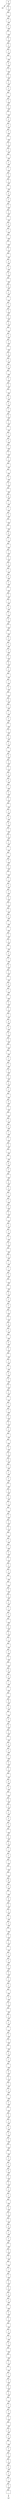 digraph ReporteLista{ node [shape=record fontname=Arial];
var0 [shape=none label="null"];
var1 -> var0;
var1 [label="M"];
var1 -> var2;
var2 -> var1;
var2 [label="e"];
var2 -> var3;
var3 -> var2;
var3 [label=" "];
var3 -> var4;
var4 -> var3;
var4 [label="l"];
var4 -> var5;
var5 -> var4;
var5 [label="o"];
var5 -> var6;
var6 -> var5;
var6 [label=" "];
var6 -> var7;
var7 -> var6;
var7 [label="h"];
var7 -> var8;
var8 -> var7;
var8 [label="a"];
var8 -> var9;
var9 -> var8;
var9 [label="n"];
var9 -> var10;
var10 -> var9;
var10 [label=" "];
var10 -> var11;
var11 -> var10;
var11 [label="d"];
var11 -> var12;
var12 -> var11;
var12 [label="i"];
var12 -> var13;
var13 -> var12;
var13 [label="c"];
var13 -> var14;
var14 -> var13;
var14 [label="h"];
var14 -> var15;
var15 -> var14;
var15 [label="o"];
var15 -> var16;
var16 -> var15;
var16 [label=" "];
var16 -> var17;
var17 -> var16;
var17 [label="y"];
var17 -> var18;
var18 -> var17;
var18 [label="a"];
var18 -> var19;
var19 -> var18;
var19 [label=" "];
var19 -> var20;
var20 -> var19;
var20 [label="q"];
var20 -> var21;
var21 -> var20;
var21 [label="u"];
var21 -> var22;
var22 -> var21;
var22 [label="e"];
var22 -> var23;
var23 -> var22;
var23 [label=" "];
var23 -> var24;
var24 -> var23;
var24 [label="n"];
var24 -> var25;
var25 -> var24;
var25 [label="o"];
var25 -> var26;
var26 -> var25;
var26 [label=" "];
var26 -> var27;
var27 -> var26;
var27 [label="e"];
var27 -> var28;
var28 -> var27;
var28 [label="r"];
var28 -> var29;
var29 -> var28;
var29 [label="e"];
var29 -> var30;
var30 -> var29;
var30 [label="s"];
var30 -> var31;
var31 -> var30;
var31 [label=" "];
var31 -> var32;
var32 -> var31;
var32 [label="p"];
var32 -> var33;
var33 -> var32;
var33 [label="a"];
var33 -> var34;
var34 -> var33;
var34 [label="r"];
var34 -> var35;
var35 -> var34;
var35 [label="a"];
var35 -> var36;
var36 -> var35;
var36 [label=" "];
var36 -> var37;
var37 -> var36;
var37 [label="m"];
var37 -> var38;
var38 -> var37;
var38 [label="i"];
var38 -> var39;
var39 -> var38;
var39 [label="."];
var39 -> var40;
var40 -> var39;
var40 [label=" "];
var40 -> var41;
var41 -> var40;
var41 [label="Y"];
var41 -> var42;
var42 -> var41;
var42 [label=" "];
var42 -> var43;
var43 -> var42;
var43 [label="q"];
var43 -> var44;
var44 -> var43;
var44 [label="u"];
var44 -> var45;
var45 -> var44;
var45 [label="e"];
var45 -> var46;
var46 -> var45;
var46 [label=" "];
var46 -> var47;
var47 -> var46;
var47 [label="m"];
var47 -> var48;
var48 -> var47;
var48 [label="e"];
var48 -> var49;
var49 -> var48;
var49 [label=" "];
var49 -> var50;
var50 -> var49;
var50 [label="v"];
var50 -> var51;
var51 -> var50;
var51 [label="a"];
var51 -> var52;
var52 -> var51;
var52 [label="y"];
var52 -> var53;
var53 -> var52;
var53 [label="a"];
var53 -> var54;
var54 -> var53;
var54 [label=" "];
var54 -> var55;
var55 -> var54;
var55 [label="y"];
var55 -> var56;
var56 -> var55;
var56 [label="a"];
var56 -> var57;
var57 -> var56;
var57 [label=" "];
var57 -> var58;
var58 -> var57;
var58 [label="q"];
var58 -> var59;
var59 -> var58;
var59 [label="u"];
var59 -> var60;
var60 -> var59;
var60 [label="e"];
var60 -> var61;
var61 -> var60;
var61 [label=" "];
var61 -> var62;
var62 -> var61;
var62 [label="n"];
var62 -> var63;
var63 -> var62;
var63 [label="o"];
var63 -> var64;
var64 -> var63;
var64 [label=" "];
var64 -> var65;
var65 -> var64;
var65 [label="h"];
var65 -> var66;
var66 -> var65;
var66 [label="a"];
var66 -> var67;
var67 -> var66;
var67 [label="c"];
var67 -> var68;
var68 -> var67;
var68 [label="e"];
var68 -> var69;
var69 -> var68;
var69 [label="s"];
var69 -> var70;
var70 -> var69;
var70 [label=" "];
var70 -> var71;
var71 -> var70;
var71 [label="f"];
var71 -> var72;
var72 -> var71;
var72 [label="e"];
var72 -> var73;
var73 -> var72;
var73 [label="l"];
var73 -> var74;
var74 -> var73;
var74 [label="i"];
var74 -> var75;
var75 -> var74;
var75 [label="z"];
var75 -> var76;
var76 -> var75;
var76 [label="."];
var76 -> var77;
var77 -> var76;
var77 [label=" "];
var77 -> var78;
var78 -> var77;
var78 [label="Y"];
var78 -> var79;
var79 -> var78;
var79 [label="o"];
var79 -> var80;
var80 -> var79;
var80 [label=" "];
var80 -> var81;
var81 -> var80;
var81 [label="g"];
var81 -> var82;
var82 -> var81;
var82 [label="i"];
var82 -> var83;
var83 -> var82;
var83 [label="r"];
var83 -> var84;
var84 -> var83;
var84 [label="o"];
var84 -> var85;
var85 -> var84;
var85 [label=","];
var85 -> var86;
var86 -> var85;
var86 [label=" "];
var86 -> var87;
var87 -> var86;
var87 [label="m"];
var87 -> var88;
var88 -> var87;
var88 [label="i"];
var88 -> var89;
var89 -> var88;
var89 [label=" "];
var89 -> var90;
var90 -> var89;
var90 [label="c"];
var90 -> var91;
var91 -> var90;
var91 [label="u"];
var91 -> var92;
var92 -> var91;
var92 [label="e"];
var92 -> var93;
var93 -> var92;
var93 [label="r"];
var93 -> var94;
var94 -> var93;
var94 [label="p"];
var94 -> var95;
var95 -> var94;
var95 [label="o"];
var95 -> var96;
var96 -> var95;
var96 [label=" "];
var96 -> var97;
var97 -> var96;
var97 [label="f"];
var97 -> var98;
var98 -> var97;
var98 [label="l"];
var98 -> var99;
var99 -> var98;
var99 [label="o"];
var99 -> var100;
var100 -> var99;
var100 [label="t"];
var100 -> var101;
var101 -> var100;
var101 [label="a"];
var101 -> var102;
var102 -> var101;
var102 [label="."];
var102 -> var103;
var103 -> var102;
var103 [label=" "];
var103 -> var104;
var104 -> var103;
var104 [label="C"];
var104 -> var105;
var105 -> var104;
var105 [label="u"];
var105 -> var106;
var106 -> var105;
var106 [label="a"];
var106 -> var107;
var107 -> var106;
var107 [label="n"];
var107 -> var108;
var108 -> var107;
var108 [label="d"];
var108 -> var109;
var109 -> var108;
var109 [label="o"];
var109 -> var110;
var110 -> var109;
var110 [label=" "];
var110 -> var111;
var111 -> var110;
var111 [label="t"];
var111 -> var112;
var112 -> var111;
var112 [label="e"];
var112 -> var113;
var113 -> var112;
var113 [label=" "];
var113 -> var114;
var114 -> var113;
var114 [label="m"];
var114 -> var115;
var115 -> var114;
var115 [label="i"];
var115 -> var116;
var116 -> var115;
var116 [label="r"];
var116 -> var117;
var117 -> var116;
var117 [label="o"];
var117 -> var118;
var118 -> var117;
var118 [label=" "];
var118 -> var119;
var119 -> var118;
var119 [label="l"];
var119 -> var120;
var120 -> var119;
var120 [label="a"];
var120 -> var121;
var121 -> var120;
var121 [label="s"];
var121 -> var122;
var122 -> var121;
var122 [label=" "];
var122 -> var123;
var123 -> var122;
var123 [label="p"];
var123 -> var124;
var124 -> var123;
var124 [label="a"];
var124 -> var125;
var125 -> var124;
var125 [label="l"];
var125 -> var126;
var126 -> var125;
var126 [label="a"];
var126 -> var127;
var127 -> var126;
var127 [label="b"];
var127 -> var128;
var128 -> var127;
var128 [label="r"];
var128 -> var129;
var129 -> var128;
var129 [label="a"];
var129 -> var130;
var130 -> var129;
var130 [label="s"];
var130 -> var131;
var131 -> var130;
var131 [label=" "];
var131 -> var132;
var132 -> var131;
var132 [label="s"];
var132 -> var133;
var133 -> var132;
var133 [label="o"];
var133 -> var134;
var134 -> var133;
var134 [label="b"];
var134 -> var135;
var135 -> var134;
var135 [label="r"];
var135 -> var136;
var136 -> var135;
var136 [label="a"];
var136 -> var137;
var137 -> var136;
var137 [label="n"];
var137 -> var138;
var138 -> var137;
var138 [label="."];
var138 -> var139;
var139 -> var138;
var139 [label=" "];
var139 -> var140;
var140 -> var139;
var140 [label="Y"];
var140 -> var141;
var141 -> var140;
var141 [label="o"];
var141 -> var142;
var142 -> var141;
var142 [label=" "];
var142 -> var143;
var143 -> var142;
var143 [label="r"];
var143 -> var144;
var144 -> var143;
var144 [label="e"];
var144 -> var145;
var145 -> var144;
var145 [label="s"];
var145 -> var146;
var146 -> var145;
var146 [label="p"];
var146 -> var147;
var147 -> var146;
var147 [label="i"];
var147 -> var148;
var148 -> var147;
var148 [label="r"];
var148 -> var149;
var149 -> var148;
var149 [label="o"];
var149 -> var150;
var150 -> var149;
var150 [label=","];
var150 -> var151;
var151 -> var150;
var151 [label=" "];
var151 -> var152;
var152 -> var151;
var152 [label="t"];
var152 -> var153;
var153 -> var152;
var153 [label="u"];
var153 -> var154;
var154 -> var153;
var154 [label=" "];
var154 -> var155;
var155 -> var154;
var155 [label="e"];
var155 -> var156;
var156 -> var155;
var156 [label="r"];
var156 -> var157;
var157 -> var156;
var157 [label="e"];
var157 -> var158;
var158 -> var157;
var158 [label="s"];
var158 -> var159;
var159 -> var158;
var159 [label=" "];
var159 -> var160;
var160 -> var159;
var160 [label="m"];
var160 -> var161;
var161 -> var160;
var161 [label="i"];
var161 -> var162;
var162 -> var161;
var162 [label=" "];
var162 -> var163;
var163 -> var162;
var163 [label="o"];
var163 -> var164;
var164 -> var163;
var164 [label="x"];
var164 -> var165;
var165 -> var164;
var165 [label="i"];
var165 -> var166;
var166 -> var165;
var166 [label="g"];
var166 -> var167;
var167 -> var166;
var167 [label="e"];
var167 -> var168;
var168 -> var167;
var168 [label="n"];
var168 -> var169;
var169 -> var168;
var169 [label="o"];
var169 -> var170;
var170 -> var169;
var170 [label="."];
var170 -> var171;
var171 -> var170;
var171 [label=" "];
var171 -> var172;
var172 -> var171;
var172 [label="L"];
var172 -> var173;
var173 -> var172;
var173 [label="l"];
var173 -> var174;
var174 -> var173;
var174 [label="e"];
var174 -> var175;
var175 -> var174;
var175 [label="n"];
var175 -> var176;
var176 -> var175;
var176 [label="a"];
var176 -> var177;
var177 -> var176;
var177 [label="s"];
var177 -> var178;
var178 -> var177;
var178 [label=" "];
var178 -> var179;
var179 -> var178;
var179 [label="m"];
var179 -> var180;
var180 -> var179;
var180 [label="i"];
var180 -> var181;
var181 -> var180;
var181 [label=" "];
var181 -> var182;
var182 -> var181;
var182 [label="v"];
var182 -> var183;
var183 -> var182;
var183 [label="a"];
var183 -> var184;
var184 -> var183;
var184 [label="c"];
var184 -> var185;
var185 -> var184;
var185 [label="i"];
var185 -> var186;
var186 -> var185;
var186 [label="o"];
var186 -> var187;
var187 -> var186;
var187 [label=","];
var187 -> var188;
var188 -> var187;
var188 [label=" "];
var188 -> var189;
var189 -> var188;
var189 [label="m"];
var189 -> var190;
var190 -> var189;
var190 [label="e"];
var190 -> var191;
var191 -> var190;
var191 [label=" "];
var191 -> var192;
var192 -> var191;
var192 [label="q"];
var192 -> var193;
var193 -> var192;
var193 [label="u"];
var193 -> var194;
var194 -> var193;
var194 [label="i"];
var194 -> var195;
var195 -> var194;
var195 [label="t"];
var195 -> var196;
var196 -> var195;
var196 [label="a"];
var196 -> var197;
var197 -> var196;
var197 [label="s"];
var197 -> var198;
var198 -> var197;
var198 [label=" "];
var198 -> var199;
var199 -> var198;
var199 [label="e"];
var199 -> var200;
var200 -> var199;
var200 [label="s"];
var200 -> var201;
var201 -> var200;
var201 [label="t"];
var201 -> var202;
var202 -> var201;
var202 [label="e"];
var202 -> var203;
var203 -> var202;
var203 [label=" "];
var203 -> var204;
var204 -> var203;
var204 [label="f"];
var204 -> var205;
var205 -> var204;
var205 [label="r"];
var205 -> var206;
var206 -> var205;
var206 [label="i"];
var206 -> var207;
var207 -> var206;
var207 [label="o"];
var207 -> var208;
var208 -> var207;
var208 [label="."];
var208 -> var209;
var209 -> var208;
var209 [label=" "];
var209 -> var210;
var210 -> var209;
var210 [label="C"];
var210 -> var211;
var211 -> var210;
var211 [label="o"];
var211 -> var212;
var212 -> var211;
var212 [label="n"];
var212 -> var213;
var213 -> var212;
var213 [label="t"];
var213 -> var214;
var214 -> var213;
var214 [label="i"];
var214 -> var215;
var215 -> var214;
var215 [label="g"];
var215 -> var216;
var216 -> var215;
var216 [label="o"];
var216 -> var217;
var217 -> var216;
var217 [label=" "];
var217 -> var218;
var218 -> var217;
var218 [label="m"];
var218 -> var219;
var219 -> var218;
var219 [label="e"];
var219 -> var220;
var220 -> var219;
var220 [label=" "];
var220 -> var221;
var221 -> var220;
var221 [label="s"];
var221 -> var222;
var222 -> var221;
var222 [label="i"];
var222 -> var223;
var223 -> var222;
var223 [label="e"];
var223 -> var224;
var224 -> var223;
var224 [label="n"];
var224 -> var225;
var225 -> var224;
var225 [label="t"];
var225 -> var226;
var226 -> var225;
var226 [label="o"];
var226 -> var227;
var227 -> var226;
var227 [label=" "];
var227 -> var228;
var228 -> var227;
var228 [label="l"];
var228 -> var229;
var229 -> var228;
var229 [label="l"];
var229 -> var230;
var230 -> var229;
var230 [label="e"];
var230 -> var231;
var231 -> var230;
var231 [label="n"];
var231 -> var232;
var232 -> var231;
var232 [label="o"];
var232 -> var233;
var233 -> var232;
var233 [label="."];
var233 -> var234;
var234 -> var233;
var234 [label=" "];
var234 -> var235;
var235 -> var234;
var235 [label="C"];
var235 -> var236;
var236 -> var235;
var236 [label="a"];
var236 -> var237;
var237 -> var236;
var237 [label="m"];
var237 -> var238;
var238 -> var237;
var238 [label="i"];
var238 -> var239;
var239 -> var238;
var239 [label="n"];
var239 -> var240;
var240 -> var239;
var240 [label="o"];
var240 -> var241;
var241 -> var240;
var241 [label=" "];
var241 -> var242;
var242 -> var241;
var242 [label="p"];
var242 -> var243;
var243 -> var242;
var243 [label="o"];
var243 -> var244;
var244 -> var243;
var244 [label="r"];
var244 -> var245;
var245 -> var244;
var245 [label=" "];
var245 -> var246;
var246 -> var245;
var246 [label="l"];
var246 -> var247;
var247 -> var246;
var247 [label="o"];
var247 -> var248;
var248 -> var247;
var248 [label="s"];
var248 -> var249;
var249 -> var248;
var249 [label=" "];
var249 -> var250;
var250 -> var249;
var250 [label="c"];
var250 -> var251;
var251 -> var250;
var251 [label="i"];
var251 -> var252;
var252 -> var251;
var252 [label="e"];
var252 -> var253;
var253 -> var252;
var253 [label="l"];
var253 -> var254;
var254 -> var253;
var254 [label="o"];
var254 -> var255;
var255 -> var254;
var255 [label="s"];
var255 -> var256;
var256 -> var255;
var256 [label="."];
var256 -> var257;
var257 -> var256;
var257 [label=" "];
var257 -> var258;
var258 -> var257;
var258 [label="V"];
var258 -> var259;
var259 -> var258;
var259 [label="u"];
var259 -> var260;
var260 -> var259;
var260 [label="e"];
var260 -> var261;
var261 -> var260;
var261 [label="l"];
var261 -> var262;
var262 -> var261;
var262 [label="o"];
var262 -> var263;
var263 -> var262;
var263 [label=" "];
var263 -> var264;
var264 -> var263;
var264 [label="p"];
var264 -> var265;
var265 -> var264;
var265 [label="o"];
var265 -> var266;
var266 -> var265;
var266 [label="r"];
var266 -> var267;
var267 -> var266;
var267 [label=" "];
var267 -> var268;
var268 -> var267;
var268 [label="e"];
var268 -> var269;
var269 -> var268;
var269 [label="l"];
var269 -> var270;
var270 -> var269;
var270 [label=" "];
var270 -> var271;
var271 -> var270;
var271 [label="m"];
var271 -> var272;
var272 -> var271;
var272 [label="a"];
var272 -> var273;
var273 -> var272;
var273 [label="r"];
var273 -> var274;
var274 -> var273;
var274 [label="."];
var274 -> var275;
var275 -> var274;
var275 [label=" "];
var275 -> var276;
var276 -> var275;
var276 [label="N"];
var276 -> var277;
var277 -> var276;
var277 [label="o"];
var277 -> var278;
var278 -> var277;
var278 [label=" "];
var278 -> var279;
var279 -> var278;
var279 [label="h"];
var279 -> var280;
var280 -> var279;
var280 [label="a"];
var280 -> var281;
var281 -> var280;
var281 [label="y"];
var281 -> var282;
var282 -> var281;
var282 [label=" "];
var282 -> var283;
var283 -> var282;
var283 [label="q"];
var283 -> var284;
var284 -> var283;
var284 [label="u"];
var284 -> var285;
var285 -> var284;
var285 [label="i"];
var285 -> var286;
var286 -> var285;
var286 [label="e"];
var286 -> var287;
var287 -> var286;
var287 [label="n"];
var287 -> var288;
var288 -> var287;
var288 [label=" "];
var288 -> var289;
var289 -> var288;
var289 [label="m"];
var289 -> var290;
var290 -> var289;
var290 [label="e"];
var290 -> var291;
var291 -> var290;
var291 [label=" "];
var291 -> var292;
var292 -> var291;
var292 [label="p"];
var292 -> var293;
var293 -> var292;
var293 [label="u"];
var293 -> var294;
var294 -> var293;
var294 [label="e"];
var294 -> var295;
var295 -> var294;
var295 [label="d"];
var295 -> var296;
var296 -> var295;
var296 [label="a"];
var296 -> var297;
var297 -> var296;
var297 [label=" "];
var297 -> var298;
var298 -> var297;
var298 [label="p"];
var298 -> var299;
var299 -> var298;
var299 [label="a"];
var299 -> var300;
var300 -> var299;
var300 [label="r"];
var300 -> var301;
var301 -> var300;
var301 [label="a"];
var301 -> var302;
var302 -> var301;
var302 [label="r"];
var302 -> var303;
var303 -> var302;
var303 [label="."];
var303 -> var304;
var304 -> var303;
var304 [label=" "];
var304 -> var305;
var305 -> var304;
var305 [label="M"];
var305 -> var306;
var306 -> var305;
var306 [label="e"];
var306 -> var307;
var307 -> var306;
var307 [label=" "];
var307 -> var308;
var308 -> var307;
var308 [label="g"];
var308 -> var309;
var309 -> var308;
var309 [label="u"];
var309 -> var310;
var310 -> var309;
var310 [label="s"];
var310 -> var311;
var311 -> var310;
var311 [label="t"];
var311 -> var312;
var312 -> var311;
var312 [label="a"];
var312 -> var313;
var313 -> var312;
var313 [label=" "];
var313 -> var314;
var314 -> var313;
var314 [label="t"];
var314 -> var315;
var315 -> var314;
var315 [label="u"];
var315 -> var316;
var316 -> var315;
var316 [label=" "];
var316 -> var317;
var317 -> var316;
var317 [label="v"];
var317 -> var318;
var318 -> var317;
var318 [label="e"];
var318 -> var319;
var319 -> var318;
var319 [label="n"];
var319 -> var320;
var320 -> var319;
var320 [label="e"];
var320 -> var321;
var321 -> var320;
var321 [label="n"];
var321 -> var322;
var322 -> var321;
var322 [label="o"];
var322 -> var323;
var323 -> var322;
var323 [label=" "];
var323 -> var324;
var324 -> var323;
var324 [label="n"];
var324 -> var325;
var325 -> var324;
var325 [label="o"];
var325 -> var326;
var326 -> var325;
var326 [label=" "];
var326 -> var327;
var327 -> var326;
var327 [label="s"];
var327 -> var328;
var328 -> var327;
var328 [label="e"];
var328 -> var329;
var329 -> var328;
var329 [label=" "];
var329 -> var330;
var330 -> var329;
var330 [label="s"];
var330 -> var331;
var331 -> var330;
var331 [label="i"];
var331 -> var332;
var332 -> var331;
var332 [label=" "];
var332 -> var333;
var333 -> var332;
var333 [label="e"];
var333 -> var334;
var334 -> var333;
var334 [label="s"];
var334 -> var335;
var335 -> var334;
var335 [label=" "];
var335 -> var336;
var336 -> var335;
var336 [label="m"];
var336 -> var337;
var337 -> var336;
var337 [label="a"];
var337 -> var338;
var338 -> var337;
var338 [label="l"];
var338 -> var339;
var339 -> var338;
var339 [label="o"];
var339 -> var340;
var340 -> var339;
var340 [label=" "];
var340 -> var341;
var341 -> var340;
var341 [label="o"];
var341 -> var342;
var342 -> var341;
var342 [label=" "];
var342 -> var343;
var343 -> var342;
var343 [label="b"];
var343 -> var344;
var344 -> var343;
var344 [label="u"];
var344 -> var345;
var345 -> var344;
var345 [label="e"];
var345 -> var346;
var346 -> var345;
var346 [label="n"];
var346 -> var347;
var347 -> var346;
var347 [label="o"];
var347 -> var348;
var348 -> var347;
var348 [label="."];
var348 -> var349;
var349 -> var348;
var349 [label=" "];
var349 -> var350;
var350 -> var349;
var350 [label="V"];
var350 -> var351;
var351 -> var350;
var351 [label="a"];
var351 -> var352;
var352 -> var351;
var352 [label="m"];
var352 -> var353;
var353 -> var352;
var353 [label="o"];
var353 -> var354;
var354 -> var353;
var354 [label="n"];
var354 -> var355;
var355 -> var354;
var355 [label="o"];
var355 -> var356;
var356 -> var355;
var356 [label="s"];
var356 -> var357;
var357 -> var356;
var357 [label=" "];
var357 -> var358;
var358 -> var357;
var358 [label="p"];
var358 -> var359;
var359 -> var358;
var359 [label="o"];
var359 -> var360;
var360 -> var359;
var360 [label="r"];
var360 -> var361;
var361 -> var360;
var361 [label="q"];
var361 -> var362;
var362 -> var361;
var362 [label="u"];
var362 -> var363;
var363 -> var362;
var363 [label="e"];
var363 -> var364;
var364 -> var363;
var364 [label=" "];
var364 -> var365;
var365 -> var364;
var365 [label="e"];
var365 -> var366;
var366 -> var365;
var366 [label="l"];
var366 -> var367;
var367 -> var366;
var367 [label=" "];
var367 -> var368;
var368 -> var367;
var368 [label="t"];
var368 -> var369;
var369 -> var368;
var369 [label="i"];
var369 -> var370;
var370 -> var369;
var370 [label="e"];
var370 -> var371;
var371 -> var370;
var371 [label="m"];
var371 -> var372;
var372 -> var371;
var372 [label="p"];
var372 -> var373;
var373 -> var372;
var373 [label="o"];
var373 -> var374;
var374 -> var373;
var374 [label=" "];
var374 -> var375;
var375 -> var374;
var375 [label="e"];
var375 -> var376;
var376 -> var375;
var376 [label="s"];
var376 -> var377;
var377 -> var376;
var377 [label=" "];
var377 -> var378;
var378 -> var377;
var378 [label="o"];
var378 -> var379;
var379 -> var378;
var379 [label="r"];
var379 -> var380;
var380 -> var379;
var380 [label="o"];
var380 -> var381;
var381 -> var380;
var381 [label="."];
var381 -> var382;
var382 -> var381;
var382 [label=" "];
var382 -> var383;
var383 -> var382;
var383 [label="Y"];
var383 -> var384;
var384 -> var383;
var384 [label=" "];
var384 -> var385;
var385 -> var384;
var385 [label="c"];
var385 -> var386;
var386 -> var385;
var386 [label="a"];
var386 -> var387;
var387 -> var386;
var387 [label="d"];
var387 -> var388;
var388 -> var387;
var388 [label="a"];
var388 -> var389;
var389 -> var388;
var389 [label=" "];
var389 -> var390;
var390 -> var389;
var390 [label="v"];
var390 -> var391;
var391 -> var390;
var391 [label="e"];
var391 -> var392;
var392 -> var391;
var392 [label="z"];
var392 -> var393;
var393 -> var392;
var393 [label=" "];
var393 -> var394;
var394 -> var393;
var394 [label="m"];
var394 -> var395;
var395 -> var394;
var395 [label="e"];
var395 -> var396;
var396 -> var395;
var396 [label=" "];
var396 -> var397;
var397 -> var396;
var397 [label="e"];
var397 -> var398;
var398 -> var397;
var398 [label="n"];
var398 -> var399;
var399 -> var398;
var399 [label="a"];
var399 -> var400;
var400 -> var399;
var400 [label="m"];
var400 -> var401;
var401 -> var400;
var401 [label="o"];
var401 -> var402;
var402 -> var401;
var402 [label="r"];
var402 -> var403;
var403 -> var402;
var403 [label="o"];
var403 -> var404;
var404 -> var403;
var404 [label="."];
var404 -> var405;
var405 [shape=none label="null"];
}